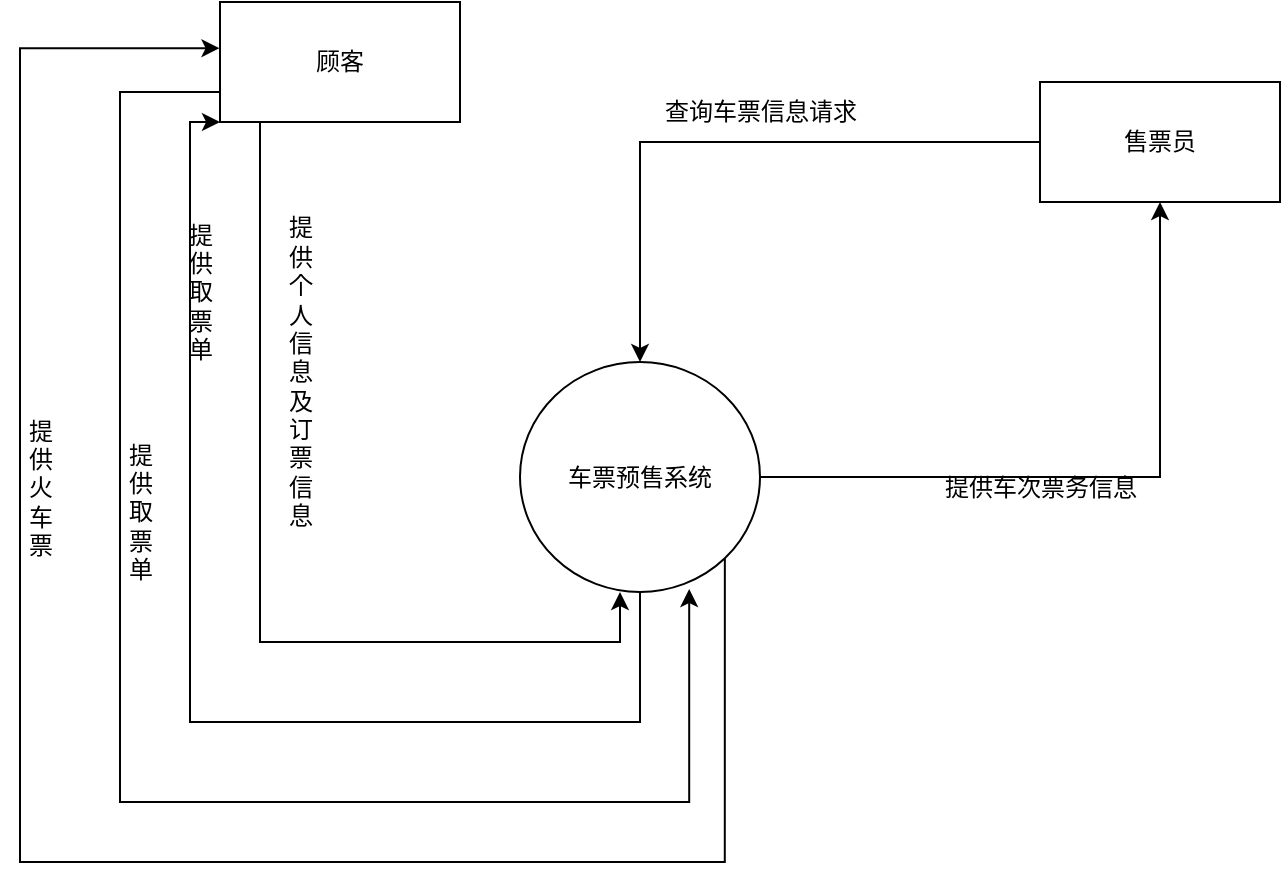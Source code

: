 <mxfile version="24.8.3">
  <diagram name="第 1 页" id="sZjTzFkNIRwu-lZDspos">
    <mxGraphModel dx="2183" dy="570" grid="1" gridSize="10" guides="1" tooltips="1" connect="1" arrows="1" fold="1" page="1" pageScale="1" pageWidth="1200" pageHeight="1920" math="0" shadow="0">
      <root>
        <mxCell id="0" />
        <mxCell id="1" parent="0" />
        <mxCell id="O3555Fg7rb92sw_5UQ0D-9" style="edgeStyle=orthogonalEdgeStyle;rounded=0;orthogonalLoop=1;jettySize=auto;html=1;exitX=0.5;exitY=1;exitDx=0;exitDy=0;" edge="1" parent="1">
          <mxGeometry relative="1" as="geometry">
            <mxPoint x="70" y="100" as="sourcePoint" />
            <mxPoint x="250" y="335" as="targetPoint" />
            <Array as="points">
              <mxPoint x="70" y="360" />
            </Array>
          </mxGeometry>
        </mxCell>
        <mxCell id="O3555Fg7rb92sw_5UQ0D-6" value="顾客" style="rounded=0;whiteSpace=wrap;html=1;" vertex="1" parent="1">
          <mxGeometry x="50" y="40" width="120" height="60" as="geometry" />
        </mxCell>
        <mxCell id="O3555Fg7rb92sw_5UQ0D-19" style="edgeStyle=orthogonalEdgeStyle;rounded=0;orthogonalLoop=1;jettySize=auto;html=1;entryX=0.5;entryY=0;entryDx=0;entryDy=0;" edge="1" parent="1" source="O3555Fg7rb92sw_5UQ0D-7" target="O3555Fg7rb92sw_5UQ0D-8">
          <mxGeometry relative="1" as="geometry" />
        </mxCell>
        <mxCell id="O3555Fg7rb92sw_5UQ0D-7" value="售票员" style="rounded=0;whiteSpace=wrap;html=1;" vertex="1" parent="1">
          <mxGeometry x="460" y="80" width="120" height="60" as="geometry" />
        </mxCell>
        <mxCell id="O3555Fg7rb92sw_5UQ0D-21" style="edgeStyle=orthogonalEdgeStyle;rounded=0;orthogonalLoop=1;jettySize=auto;html=1;entryX=0.5;entryY=1;entryDx=0;entryDy=0;" edge="1" parent="1" source="O3555Fg7rb92sw_5UQ0D-8" target="O3555Fg7rb92sw_5UQ0D-7">
          <mxGeometry relative="1" as="geometry" />
        </mxCell>
        <mxCell id="O3555Fg7rb92sw_5UQ0D-8" value="车票预售系统" style="ellipse;whiteSpace=wrap;html=1;" vertex="1" parent="1">
          <mxGeometry x="200" y="220" width="120" height="115" as="geometry" />
        </mxCell>
        <mxCell id="O3555Fg7rb92sw_5UQ0D-10" value="提&lt;div&gt;供&lt;/div&gt;&lt;div&gt;个&lt;/div&gt;&lt;div&gt;人&lt;/div&gt;&lt;div&gt;信&lt;/div&gt;&lt;div&gt;息&lt;/div&gt;&lt;div&gt;及&lt;/div&gt;&lt;div&gt;订&lt;/div&gt;&lt;div&gt;票&lt;/div&gt;&lt;div&gt;信&lt;/div&gt;&lt;div&gt;息&lt;/div&gt;" style="text;html=1;align=center;verticalAlign=middle;resizable=0;points=[];autosize=1;strokeColor=none;fillColor=none;" vertex="1" parent="1">
          <mxGeometry x="70" y="140" width="40" height="170" as="geometry" />
        </mxCell>
        <mxCell id="O3555Fg7rb92sw_5UQ0D-11" style="edgeStyle=orthogonalEdgeStyle;rounded=0;orthogonalLoop=1;jettySize=auto;html=1;" edge="1" parent="1" source="O3555Fg7rb92sw_5UQ0D-8">
          <mxGeometry relative="1" as="geometry">
            <mxPoint x="50" y="100" as="targetPoint" />
            <Array as="points">
              <mxPoint x="260" y="400" />
              <mxPoint x="35" y="400" />
            </Array>
          </mxGeometry>
        </mxCell>
        <mxCell id="O3555Fg7rb92sw_5UQ0D-12" value="提&lt;div&gt;供&lt;/div&gt;&lt;div&gt;取&lt;/div&gt;&lt;div&gt;票&lt;/div&gt;&lt;div&gt;单&lt;/div&gt;" style="text;html=1;align=center;verticalAlign=middle;resizable=0;points=[];autosize=1;strokeColor=none;fillColor=none;" vertex="1" parent="1">
          <mxGeometry x="20" y="140" width="40" height="90" as="geometry" />
        </mxCell>
        <mxCell id="O3555Fg7rb92sw_5UQ0D-15" value="提&lt;div&gt;供&lt;div&gt;火&lt;div&gt;车&lt;div&gt;票&lt;/div&gt;&lt;/div&gt;&lt;/div&gt;&lt;/div&gt;" style="text;html=1;align=center;verticalAlign=middle;resizable=0;points=[];autosize=1;strokeColor=none;fillColor=none;" vertex="1" parent="1">
          <mxGeometry x="-60" y="238" width="40" height="90" as="geometry" />
        </mxCell>
        <mxCell id="O3555Fg7rb92sw_5UQ0D-16" style="edgeStyle=orthogonalEdgeStyle;rounded=0;orthogonalLoop=1;jettySize=auto;html=1;exitX=1;exitY=1;exitDx=0;exitDy=0;entryX=-0.002;entryY=0.385;entryDx=0;entryDy=0;entryPerimeter=0;" edge="1" parent="1" source="O3555Fg7rb92sw_5UQ0D-8" target="O3555Fg7rb92sw_5UQ0D-6">
          <mxGeometry relative="1" as="geometry">
            <Array as="points">
              <mxPoint x="302" y="470" />
              <mxPoint x="-50" y="470" />
              <mxPoint x="-50" y="63" />
            </Array>
          </mxGeometry>
        </mxCell>
        <mxCell id="O3555Fg7rb92sw_5UQ0D-17" style="edgeStyle=orthogonalEdgeStyle;rounded=0;orthogonalLoop=1;jettySize=auto;html=1;exitX=0;exitY=0.75;exitDx=0;exitDy=0;entryX=0.705;entryY=0.987;entryDx=0;entryDy=0;entryPerimeter=0;" edge="1" parent="1" source="O3555Fg7rb92sw_5UQ0D-6" target="O3555Fg7rb92sw_5UQ0D-8">
          <mxGeometry relative="1" as="geometry">
            <Array as="points">
              <mxPoint y="85" />
              <mxPoint y="440" />
              <mxPoint x="285" y="440" />
            </Array>
          </mxGeometry>
        </mxCell>
        <mxCell id="O3555Fg7rb92sw_5UQ0D-18" value="提&lt;div&gt;供&lt;/div&gt;&lt;div&gt;取&lt;/div&gt;&lt;div&gt;票&lt;/div&gt;&lt;div&gt;单&lt;/div&gt;" style="text;html=1;align=center;verticalAlign=middle;resizable=0;points=[];autosize=1;strokeColor=none;fillColor=none;" vertex="1" parent="1">
          <mxGeometry x="-10" y="250" width="40" height="90" as="geometry" />
        </mxCell>
        <mxCell id="O3555Fg7rb92sw_5UQ0D-20" value="查询车票信息请求" style="text;html=1;align=center;verticalAlign=middle;resizable=0;points=[];autosize=1;strokeColor=none;fillColor=none;" vertex="1" parent="1">
          <mxGeometry x="260" y="80" width="120" height="30" as="geometry" />
        </mxCell>
        <mxCell id="O3555Fg7rb92sw_5UQ0D-22" value="提供车次票务信息" style="text;html=1;align=center;verticalAlign=middle;resizable=0;points=[];autosize=1;strokeColor=none;fillColor=none;" vertex="1" parent="1">
          <mxGeometry x="400" y="268" width="120" height="30" as="geometry" />
        </mxCell>
      </root>
    </mxGraphModel>
  </diagram>
</mxfile>
